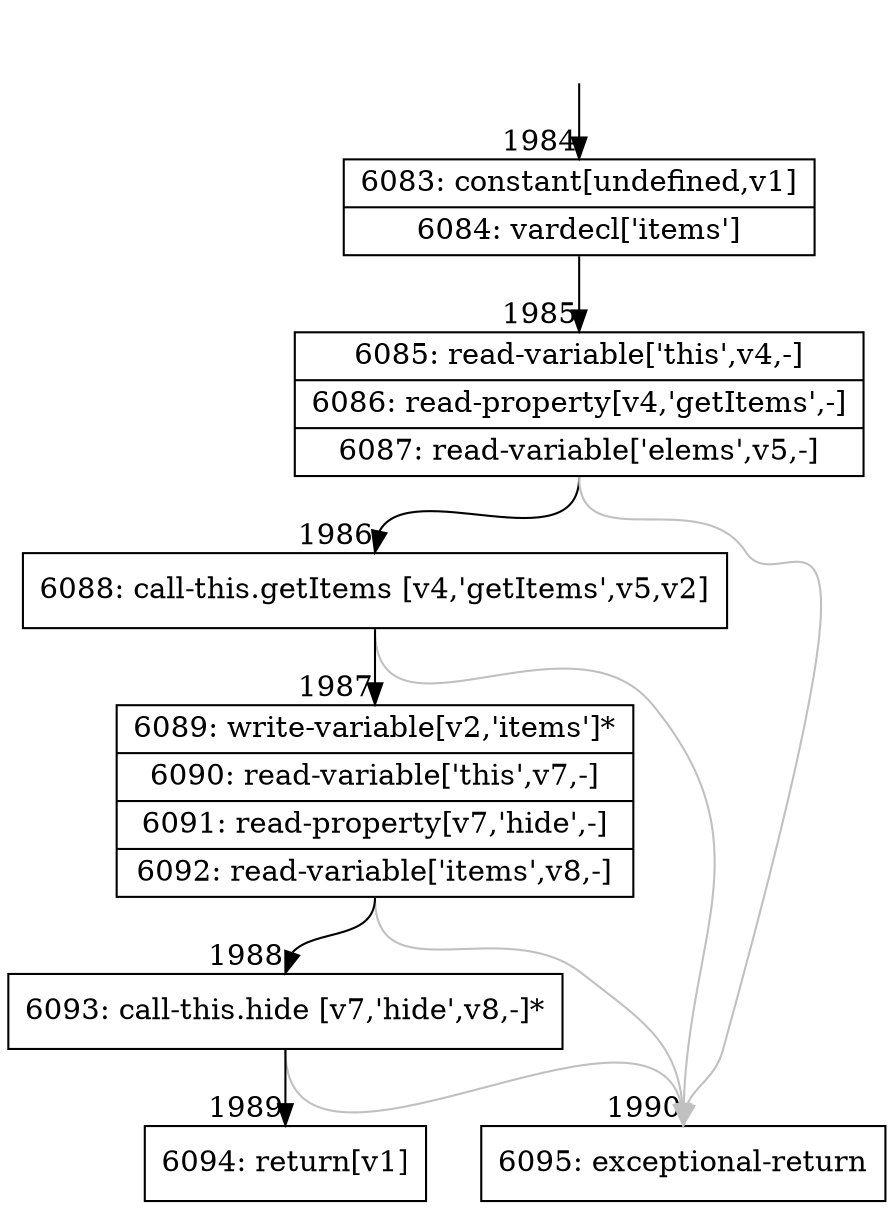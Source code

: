 digraph {
rankdir="TD"
BB_entry183[shape=none,label=""];
BB_entry183 -> BB1984 [tailport=s, headport=n, headlabel="    1984"]
BB1984 [shape=record label="{6083: constant[undefined,v1]|6084: vardecl['items']}" ] 
BB1984 -> BB1985 [tailport=s, headport=n, headlabel="      1985"]
BB1985 [shape=record label="{6085: read-variable['this',v4,-]|6086: read-property[v4,'getItems',-]|6087: read-variable['elems',v5,-]}" ] 
BB1985 -> BB1986 [tailport=s, headport=n, headlabel="      1986"]
BB1985 -> BB1990 [tailport=s, headport=n, color=gray, headlabel="      1990"]
BB1986 [shape=record label="{6088: call-this.getItems [v4,'getItems',v5,v2]}" ] 
BB1986 -> BB1987 [tailport=s, headport=n, headlabel="      1987"]
BB1986 -> BB1990 [tailport=s, headport=n, color=gray]
BB1987 [shape=record label="{6089: write-variable[v2,'items']*|6090: read-variable['this',v7,-]|6091: read-property[v7,'hide',-]|6092: read-variable['items',v8,-]}" ] 
BB1987 -> BB1988 [tailport=s, headport=n, headlabel="      1988"]
BB1987 -> BB1990 [tailport=s, headport=n, color=gray]
BB1988 [shape=record label="{6093: call-this.hide [v7,'hide',v8,-]*}" ] 
BB1988 -> BB1989 [tailport=s, headport=n, headlabel="      1989"]
BB1988 -> BB1990 [tailport=s, headport=n, color=gray]
BB1989 [shape=record label="{6094: return[v1]}" ] 
BB1990 [shape=record label="{6095: exceptional-return}" ] 
//#$~ 2775
}

